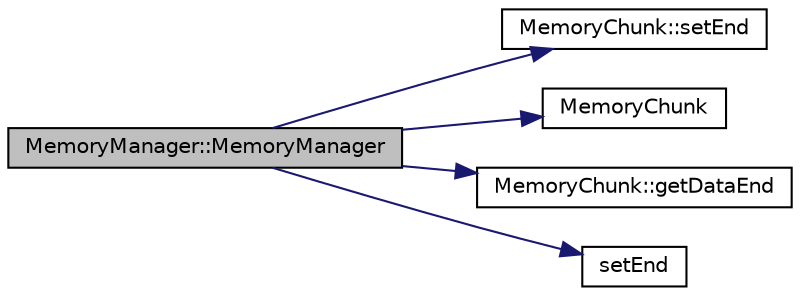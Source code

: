digraph "MemoryManager::MemoryManager"
{
  edge [fontname="Helvetica",fontsize="10",labelfontname="Helvetica",labelfontsize="10"];
  node [fontname="Helvetica",fontsize="10",shape=record];
  rankdir="LR";
  Node2 [label="MemoryManager::MemoryManager",height=0.2,width=0.4,color="black", fillcolor="grey75", style="filled", fontcolor="black"];
  Node2 -> Node3 [color="midnightblue",fontsize="10",style="solid",fontname="Helvetica"];
  Node3 [label="MemoryChunk::setEnd",height=0.2,width=0.4,color="black", fillcolor="white", style="filled",URL="$d4/d1d/class_memory_chunk.html#a01854d44de711dc83c31b64dc4b247f1"];
  Node2 -> Node4 [color="midnightblue",fontsize="10",style="solid",fontname="Helvetica"];
  Node4 [label="MemoryChunk",height=0.2,width=0.4,color="black", fillcolor="white", style="filled",URL="$d9/df6/_memory_chunk_8h.html#ab00b3724e742475821d4471ec24f4707"];
  Node2 -> Node5 [color="midnightblue",fontsize="10",style="solid",fontname="Helvetica"];
  Node5 [label="MemoryChunk::getDataEnd",height=0.2,width=0.4,color="black", fillcolor="white", style="filled",URL="$d4/d1d/class_memory_chunk.html#a71a93ac48c88dbaeceb31d1450ffc3c5"];
  Node2 -> Node6 [color="midnightblue",fontsize="10",style="solid",fontname="Helvetica"];
  Node6 [label="setEnd",height=0.2,width=0.4,color="black", fillcolor="white", style="filled",URL="$d9/df6/_memory_chunk_8h.html#aad0f755e7d52e080dc2ca0b2d0ff959e"];
}
